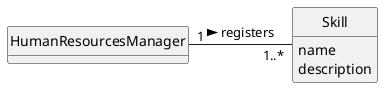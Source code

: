 @startuml
skinparam monochrome true
skinparam packageStyle rectangle
skinparam shadowing false

'left to right direction

skinparam classAttributeIconSize 0

hide circle
hide methods

'title Domain Model

'class Platform {
'  -description
'}



class HumanResourcesManager{
}

HumanResourcesManager "1" - "1..*" Skill : registers >




class Skill{
    name
    description
}



'class User {
'    name
'    email
'    password
'}

'Platform "1" -- "*" Organization : has registered >
'Platform "1" -- "*" Category : defines >

'Task "*" -- "1" Employee: created by >

'Employee "0..1" -- "1" User: acts as >

@enduml